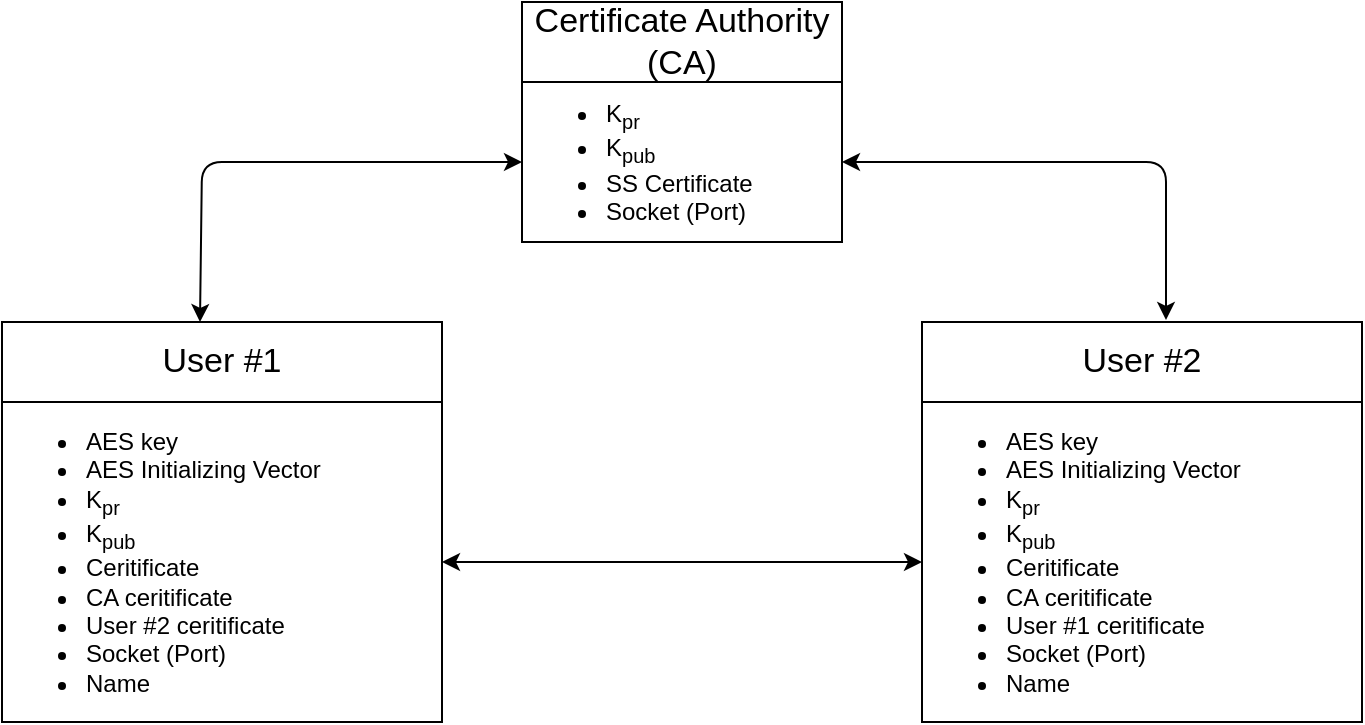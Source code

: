 <mxfile version="12.2.7" type="device" pages="1"><diagram id="-x_R-nRXllClvqlQNXqX" name="Page-1"><mxGraphModel dx="1422" dy="776" grid="1" gridSize="10" guides="1" tooltips="1" connect="1" arrows="1" fold="1" page="1" pageScale="1" pageWidth="4681" pageHeight="3300" math="0" shadow="0"><root><mxCell id="0"/><mxCell id="1" parent="0"/><mxCell id="Tl0pGweLyr5gwoz2iCUg-1" value="&lt;div align=&quot;left&quot;&gt;&lt;ul&gt;&lt;li&gt;K&lt;sub&gt;pr&lt;/sub&gt;&lt;/li&gt;&lt;li&gt;K&lt;sub&gt;pub&lt;/sub&gt;&lt;/li&gt;&lt;li&gt;SS Certificate&lt;/li&gt;&lt;li&gt;Socket (Port)&lt;br&gt;&lt;/li&gt;&lt;/ul&gt;&lt;/div&gt;" style="rounded=0;whiteSpace=wrap;html=1;align=left;" vertex="1" parent="1"><mxGeometry x="600" y="200" width="160" height="80" as="geometry"/></mxCell><mxCell id="Tl0pGweLyr5gwoz2iCUg-2" value="&lt;font style=&quot;font-size: 17px&quot;&gt;Certificate Authority (CA)&lt;/font&gt;" style="rounded=0;whiteSpace=wrap;html=1;" vertex="1" parent="1"><mxGeometry x="600" y="160" width="160" height="40" as="geometry"/></mxCell><mxCell id="Tl0pGweLyr5gwoz2iCUg-3" value="&lt;ul&gt;&lt;li&gt;AES key&lt;/li&gt;&lt;li&gt;AES Initializing Vector&lt;br&gt;&lt;/li&gt;&lt;li&gt;K&lt;sub&gt;pr&lt;/sub&gt;&lt;/li&gt;&lt;li&gt;K&lt;sub&gt;pub&lt;/sub&gt;&lt;/li&gt;&lt;li&gt;Ceritificate&lt;/li&gt;&lt;li&gt;CA ceritificate&lt;/li&gt;&lt;li&gt;User #2 ceritificate&lt;/li&gt;&lt;li&gt;Socket (Port)&lt;/li&gt;&lt;li&gt;Name&lt;/li&gt;&lt;/ul&gt;" style="rounded=0;whiteSpace=wrap;html=1;align=left;" vertex="1" parent="1"><mxGeometry x="340" y="360" width="220" height="160" as="geometry"/></mxCell><mxCell id="Tl0pGweLyr5gwoz2iCUg-4" value="&lt;font style=&quot;font-size: 17px&quot;&gt;User #1&lt;/font&gt;" style="rounded=0;whiteSpace=wrap;html=1;" vertex="1" parent="1"><mxGeometry x="340" y="320" width="220" height="40" as="geometry"/></mxCell><mxCell id="Tl0pGweLyr5gwoz2iCUg-5" value="&lt;ul&gt;&lt;li&gt;AES key&lt;/li&gt;&lt;li&gt;AES Initializing Vector&lt;br&gt;&lt;/li&gt;&lt;li&gt;K&lt;sub&gt;pr&lt;/sub&gt;&lt;/li&gt;&lt;li&gt;K&lt;sub&gt;pub&lt;/sub&gt;&lt;/li&gt;&lt;li&gt;Ceritificate&lt;/li&gt;&lt;li&gt;CA ceritificate&lt;/li&gt;&lt;li&gt;User #1 ceritificate&lt;/li&gt;&lt;li&gt;Socket (Port)&lt;/li&gt;&lt;li&gt;Name&lt;/li&gt;&lt;/ul&gt;" style="rounded=0;whiteSpace=wrap;html=1;align=left;" vertex="1" parent="1"><mxGeometry x="800" y="360" width="220" height="160" as="geometry"/></mxCell><mxCell id="Tl0pGweLyr5gwoz2iCUg-6" value="&lt;font style=&quot;font-size: 17px&quot;&gt;User #2&lt;/font&gt;" style="rounded=0;whiteSpace=wrap;html=1;" vertex="1" parent="1"><mxGeometry x="800" y="320" width="220" height="40" as="geometry"/></mxCell><mxCell id="Tl0pGweLyr5gwoz2iCUg-7" value="" style="endArrow=classic;startArrow=classic;html=1;entryX=0;entryY=0.5;entryDx=0;entryDy=0;exitX=1;exitY=0.5;exitDx=0;exitDy=0;" edge="1" parent="1" source="Tl0pGweLyr5gwoz2iCUg-3" target="Tl0pGweLyr5gwoz2iCUg-5"><mxGeometry width="50" height="50" relative="1" as="geometry"><mxPoint x="627.5" y="440" as="sourcePoint"/><mxPoint x="732.5" y="440" as="targetPoint"/></mxGeometry></mxCell><mxCell id="Tl0pGweLyr5gwoz2iCUg-9" value="" style="endArrow=classic;startArrow=classic;html=1;exitX=0.45;exitY=0;exitDx=0;exitDy=0;exitPerimeter=0;" edge="1" parent="1" source="Tl0pGweLyr5gwoz2iCUg-4" target="Tl0pGweLyr5gwoz2iCUg-1"><mxGeometry width="50" height="50" relative="1" as="geometry"><mxPoint x="440" y="290" as="sourcePoint"/><mxPoint x="490" y="240" as="targetPoint"/><Array as="points"><mxPoint x="440" y="240"/></Array></mxGeometry></mxCell><mxCell id="Tl0pGweLyr5gwoz2iCUg-10" value="" style="endArrow=classic;startArrow=classic;html=1;" edge="1" parent="1"><mxGeometry width="50" height="50" relative="1" as="geometry"><mxPoint x="760" y="240" as="sourcePoint"/><mxPoint x="922" y="319" as="targetPoint"/><Array as="points"><mxPoint x="922" y="240"/><mxPoint x="922" y="280"/></Array></mxGeometry></mxCell></root></mxGraphModel></diagram></mxfile>